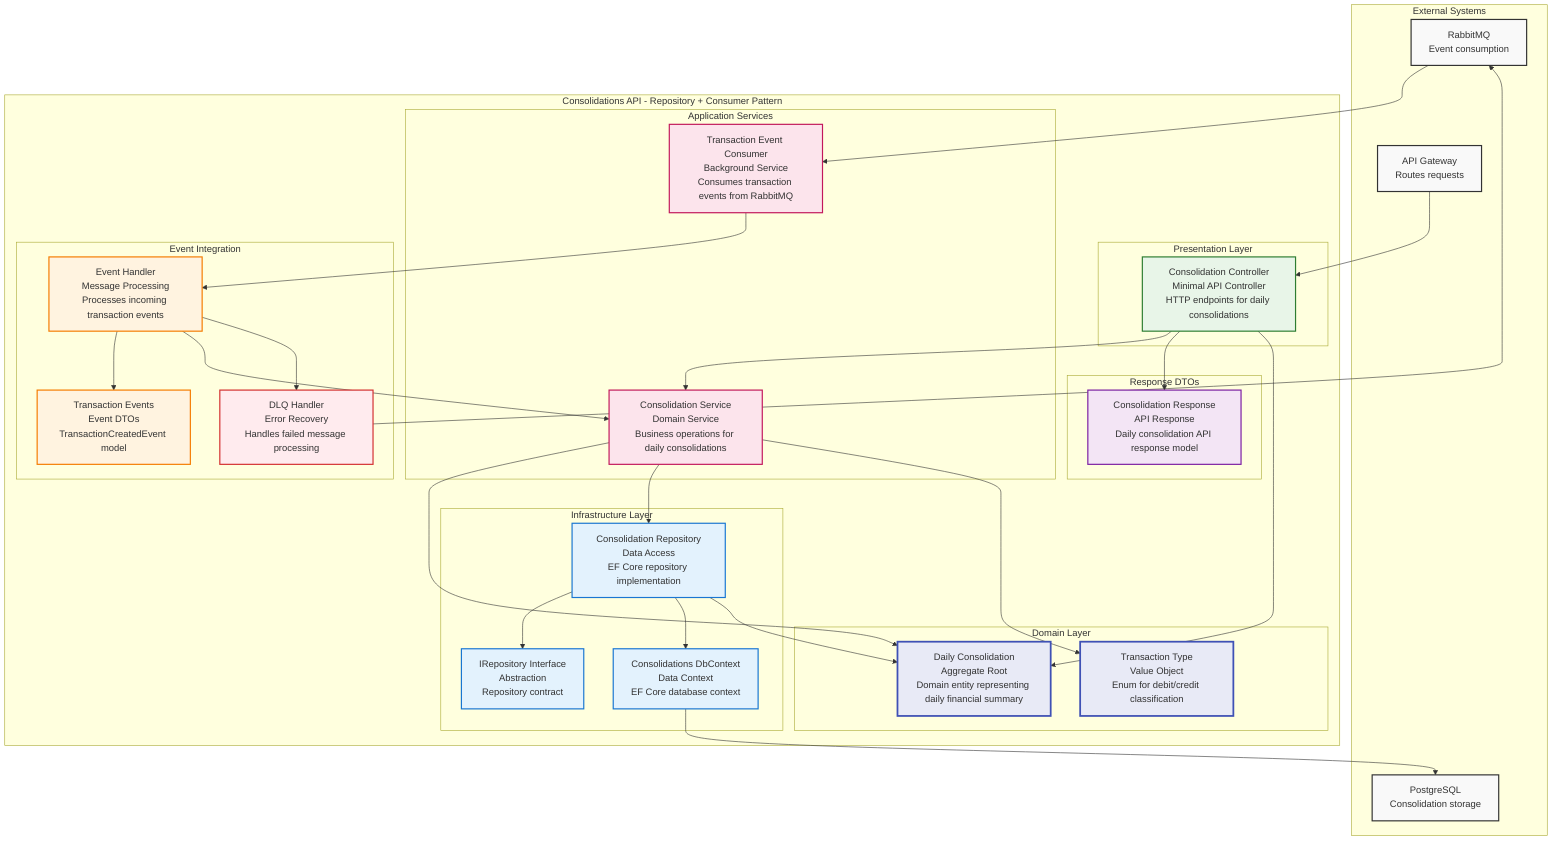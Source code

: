 graph TB
  subgraph External[External Systems]
    Gateway[API Gateway<br/>Routes requests]
    Database[PostgreSQL<br/>Consolidation storage]
    RabbitMQ[RabbitMQ<br/>Event consumption]
  end

  subgraph ConsolidationsAPI[Consolidations API - Repository + Consumer Pattern]
    subgraph Presentation[Presentation Layer]
      Controller[Consolidation Controller<br/>Minimal API Controller<br/>HTTP endpoints for daily consolidations]
    end

    subgraph Application[Application Services]
      CoService[Consolidation Service<br/>Domain Service<br/>Business operations for daily consolidations]
      Consumer[Transaction Event Consumer<br/>Background Service<br/>Consumes transaction events from RabbitMQ]
    end

    subgraph Domain[Domain Layer]
      Consolidation[Daily Consolidation<br/>Aggregate Root<br/>Domain entity representing daily financial summary]
      TransactionType[Transaction Type<br/>Value Object<br/>Enum for debit/credit classification]
    end

    subgraph Infrastructure[Infrastructure Layer]
      Repository[Consolidation Repository<br/>Data Access<br/>EF Core repository implementation]
      DbContext[Consolidations DbContext<br/>Data Context<br/>EF Core database context]
      RepositoryInterface[IRepository Interface<br/>Abstraction<br/>Repository contract]
    end

    subgraph Integration[Event Integration]
      EventModel[Transaction Events<br/>Event DTOs<br/>TransactionCreatedEvent model]
      EventHandler[Event Handler<br/>Message Processing<br/>Processes incoming transaction events]
      DLQHandler[DLQ Handler<br/>Error Recovery<br/>Handles failed message processing]
    end

    subgraph DTOs[Response DTOs]
      ResponseDto[Consolidation Response<br/>API Response<br/>Daily consolidation API response model]
    end
  end

  %% External connections
  Gateway --> Controller
  RabbitMQ --> Consumer
  DbContext --> Database

  %% HTTP API flow
  Controller --> CoService
  Controller --> ResponseDto

  %% Event consumption flow
  Consumer --> EventHandler
  EventHandler --> EventModel
  EventHandler --> CoService
  EventHandler --> DLQHandler
  DLQHandler --> RabbitMQ

  %% Domain service operations
  CoService --> Consolidation
  CoService --> Repository
  CoService --> TransactionType

  %% Data access layer
  Repository --> RepositoryInterface
  Repository --> DbContext
  Repository --> Consolidation

  %% Response mapping
  Controller --> Consolidation

  %% Styling
  classDef external fill:#f9f9f9,stroke:#333,stroke-width:2px
  classDef presentation fill:#e8f5e8,stroke:#2e7d32,stroke-width:2px
  classDef application fill:#fce4ec,stroke:#c2185b,stroke-width:2px
  classDef domain fill:#e8eaf6,stroke:#3f51b5,stroke-width:3px
  classDef infrastructure fill:#e3f2fd,stroke:#1976d2,stroke-width:2px
  classDef integration fill:#fff3e0,stroke:#f57c00,stroke-width:2px
  classDef dto fill:#f3e5f5,stroke:#7b1fa2,stroke-width:2px
  classDef error fill:#ffebee,stroke:#d32f2f,stroke-width:2px

  class Gateway,Database,RabbitMQ external
  class Controller presentation
  class CoService,Consumer application
  class Consolidation,TransactionType domain
  class Repository,DbContext,RepositoryInterface infrastructure
  class EventModel,EventHandler integration
  class ResponseDto dto
  class DLQHandler error
